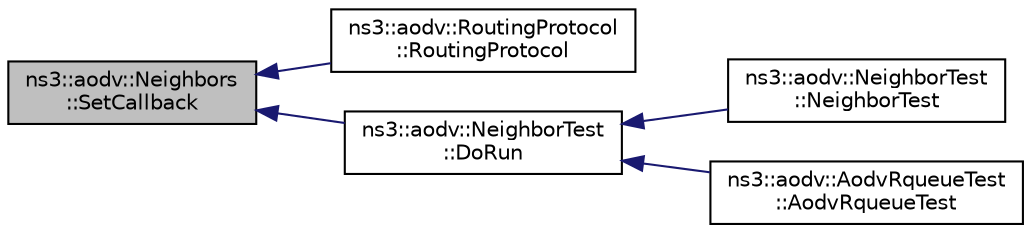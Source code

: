 digraph "ns3::aodv::Neighbors::SetCallback"
{
  edge [fontname="Helvetica",fontsize="10",labelfontname="Helvetica",labelfontsize="10"];
  node [fontname="Helvetica",fontsize="10",shape=record];
  rankdir="LR";
  Node1 [label="ns3::aodv::Neighbors\l::SetCallback",height=0.2,width=0.4,color="black", fillcolor="grey75", style="filled", fontcolor="black"];
  Node1 -> Node2 [dir="back",color="midnightblue",fontsize="10",style="solid"];
  Node2 [label="ns3::aodv::RoutingProtocol\l::RoutingProtocol",height=0.2,width=0.4,color="black", fillcolor="white", style="filled",URL="$db/dd0/classns3_1_1aodv_1_1RoutingProtocol.html#ad27c1423db534d49ebbd616b189567ae",tooltip="c-tor "];
  Node1 -> Node3 [dir="back",color="midnightblue",fontsize="10",style="solid"];
  Node3 [label="ns3::aodv::NeighborTest\l::DoRun",height=0.2,width=0.4,color="black", fillcolor="white", style="filled",URL="$d0/d15/structns3_1_1aodv_1_1NeighborTest.html#aeb957b7644d6c77f5d0d43d2c160897f",tooltip="Implementation to actually run this TestCase. "];
  Node3 -> Node4 [dir="back",color="midnightblue",fontsize="10",style="solid"];
  Node4 [label="ns3::aodv::NeighborTest\l::NeighborTest",height=0.2,width=0.4,color="black", fillcolor="white", style="filled",URL="$d0/d15/structns3_1_1aodv_1_1NeighborTest.html#a09187332c7686492165e4fbbe41b6259"];
  Node3 -> Node5 [dir="back",color="midnightblue",fontsize="10",style="solid"];
  Node5 [label="ns3::aodv::AodvRqueueTest\l::AodvRqueueTest",height=0.2,width=0.4,color="black", fillcolor="white", style="filled",URL="$d3/d00/structns3_1_1aodv_1_1AodvRqueueTest.html#a5ed8d820b4f25d9303f4fc5dd4b7d212"];
}
